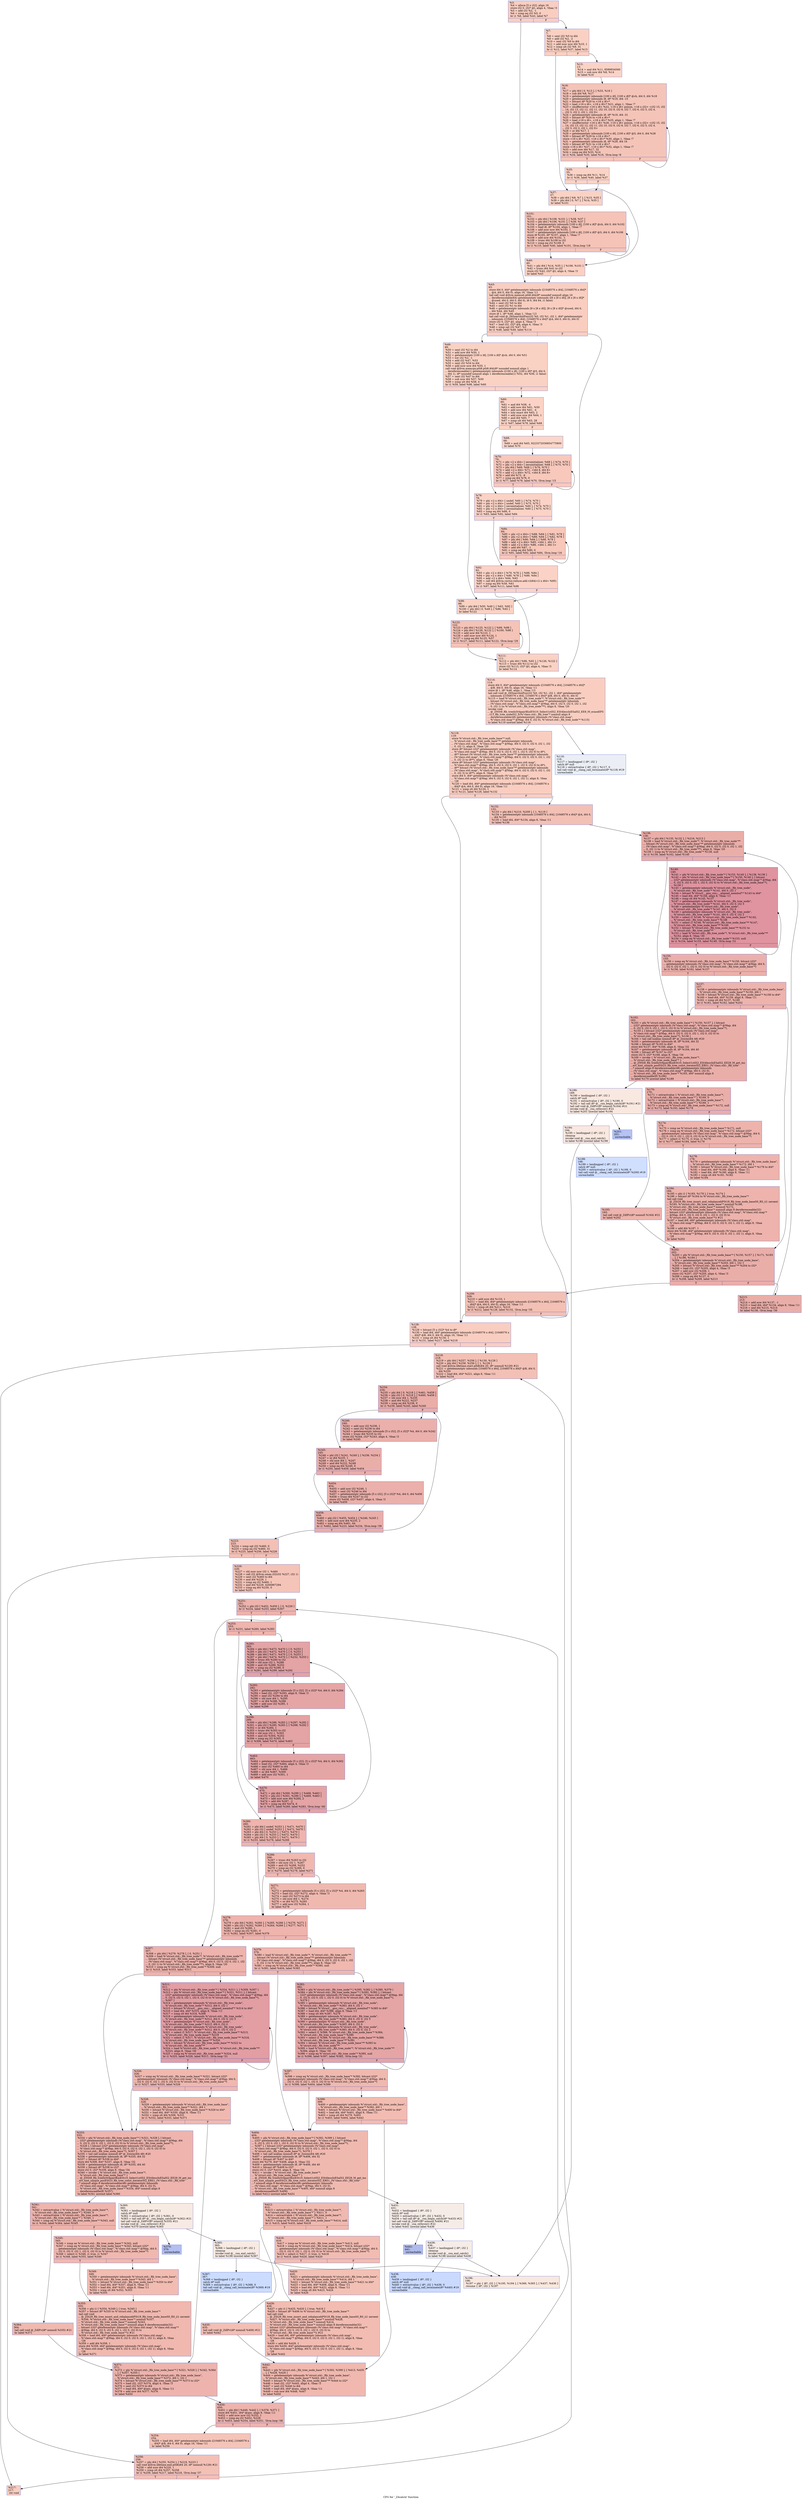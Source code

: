 digraph "CFG for '_Z4calciii' function" {
	label="CFG for '_Z4calciii' function";

	Node0x560f1a5073a0 [shape=record,color="#3d50c3ff", style=filled, fillcolor="#f2907270",label="{%3:\l  %4 = alloca [5 x i32], align 16\l  store i32 0, i32* @l, align 4, !tbaa !3\l  %5 = add i32 %2, -1\l  %6 = icmp eq i32 %5, 0\l  br i1 %6, label %43, label %7\l|{<s0>T|<s1>F}}"];
	Node0x560f1a5073a0:s0 -> Node0x560f1a507cb0;
	Node0x560f1a5073a0:s1 -> Node0x560f1a507d00;
	Node0x560f1a507d00 [shape=record,color="#3d50c3ff", style=filled, fillcolor="#f3947570",label="{%7:\l7:                                                \l  %8 = sext i32 %5 to i64\l  %9 = add i32 %2, -2\l  %10 = zext i32 %9 to i64\l  %11 = add nuw nsw i64 %10, 1\l  %12 = icmp ult i32 %9, 31\l  br i1 %12, label %37, label %13\l|{<s0>T|<s1>F}}"];
	Node0x560f1a507d00:s0 -> Node0x560f1a5074a0;
	Node0x560f1a507d00:s1 -> Node0x560f1a508190;
	Node0x560f1a508190 [shape=record,color="#3d50c3ff", style=filled, fillcolor="#f59c7d70",label="{%13:\l13:                                               \l  %14 = and i64 %11, 8589934560\l  %15 = sub nsw i64 %8, %14\l  br label %16\l}"];
	Node0x560f1a508190 -> Node0x560f1a508420;
	Node0x560f1a508420 [shape=record,color="#3d50c3ff", style=filled, fillcolor="#e97a5f70",label="{%16:\l16:                                               \l  %17 = phi i64 [ 0, %13 ], [ %33, %16 ]\l  %18 = sub i64 %8, %17\l  %19 = getelementptr inbounds [100 x i8], [100 x i8]* @ch, i64 0, i64 %18\l  %20 = getelementptr inbounds i8, i8* %19, i64 -15\l  %21 = bitcast i8* %20 to \<16 x i8\>*\l  %22 = load \<16 x i8\>, \<16 x i8\>* %21, align 1, !tbaa !7\l  %23 = shufflevector \<16 x i8\> %22, \<16 x i8\> poison, \<16 x i32\> \<i32 15, i32\l... 14, i32 13, i32 12, i32 11, i32 10, i32 9, i32 8, i32 7, i32 6, i32 5, i32 4,\l... i32 3, i32 2, i32 1, i32 0\>\l  %24 = getelementptr inbounds i8, i8* %19, i64 -31\l  %25 = bitcast i8* %24 to \<16 x i8\>*\l  %26 = load \<16 x i8\>, \<16 x i8\>* %25, align 1, !tbaa !7\l  %27 = shufflevector \<16 x i8\> %26, \<16 x i8\> poison, \<16 x i32\> \<i32 15, i32\l... 14, i32 13, i32 12, i32 11, i32 10, i32 9, i32 8, i32 7, i32 6, i32 5, i32 4,\l... i32 3, i32 2, i32 1, i32 0\>\l  %28 = or i64 %17, 1\l  %29 = getelementptr inbounds [100 x i8], [100 x i8]* @S, i64 0, i64 %28\l  %30 = bitcast i8* %29 to \<16 x i8\>*\l  store \<16 x i8\> %23, \<16 x i8\>* %30, align 1, !tbaa !7\l  %31 = getelementptr inbounds i8, i8* %29, i64 16\l  %32 = bitcast i8* %31 to \<16 x i8\>*\l  store \<16 x i8\> %27, \<16 x i8\>* %32, align 1, !tbaa !7\l  %33 = add nuw i64 %17, 32\l  %34 = icmp eq i64 %33, %14\l  br i1 %34, label %35, label %16, !llvm.loop !8\l|{<s0>T|<s1>F}}"];
	Node0x560f1a508420:s0 -> Node0x560f1a509a10;
	Node0x560f1a508420:s1 -> Node0x560f1a508420;
	Node0x560f1a509a10 [shape=record,color="#3d50c3ff", style=filled, fillcolor="#f59c7d70",label="{%35:\l35:                                               \l  %36 = icmp eq i64 %11, %14\l  br i1 %36, label %40, label %37\l|{<s0>T|<s1>F}}"];
	Node0x560f1a509a10:s0 -> Node0x560f1a509ca0;
	Node0x560f1a509a10:s1 -> Node0x560f1a5074a0;
	Node0x560f1a5074a0 [shape=record,color="#3d50c3ff", style=filled, fillcolor="#f4987a70",label="{%37:\l37:                                               \l  %38 = phi i64 [ %8, %7 ], [ %15, %35 ]\l  %39 = phi i64 [ 0, %7 ], [ %14, %35 ]\l  br label %101\l}"];
	Node0x560f1a5074a0 -> Node0x560f1a509f00;
	Node0x560f1a509ca0 [shape=record,color="#3d50c3ff", style=filled, fillcolor="#f3947570",label="{%40:\l40:                                               \l  %41 = phi i64 [ %14, %35 ], [ %106, %101 ]\l  %42 = trunc i64 %41 to i32\l  store i32 %42, i32* @l, align 4, !tbaa !3\l  br label %43\l}"];
	Node0x560f1a509ca0 -> Node0x560f1a507cb0;
	Node0x560f1a507cb0 [shape=record,color="#3d50c3ff", style=filled, fillcolor="#f2907270",label="{%43:\l43:                                               \l  store i64 0, i64* getelementptr inbounds ([1048576 x i64], [1048576 x i64]*\l... @A, i64 0, i64 0), align 16, !tbaa !11\l  tail call void @llvm.memset.p0i8.i64(i8* noundef nonnull align 16\l... dereferenceable(64) getelementptr inbounds ([8 x [8 x i8]], [8 x [8 x i8]]*\l... @used, i64 0, i64 0, i64 0), i8 0, i64 64, i1 false)\l  %44 = sext i32 %0 to i64\l  %45 = sext i32 %1 to i64\l  %46 = getelementptr inbounds [8 x [8 x i8]], [8 x [8 x i8]]* @used, i64 0,\l... i64 %44, i64 %45\l  store i8 1, i8* %46, align 1, !tbaa !13\l  tail call void @_Z6SearchiiiPxx(i32 %0, i32 %1, i32 1, i64* getelementptr\l... inbounds ([1048576 x i64], [1048576 x i64]* @A, i64 0, i64 0), i64 0)\l  store i32 0, i32* @l, align 4, !tbaa !3\l  %47 = load i32, i32* @k, align 4, !tbaa !3\l  %48 = icmp sgt i32 %47, %2\l  br i1 %48, label %49, label %114\l|{<s0>T|<s1>F}}"];
	Node0x560f1a507cb0:s0 -> Node0x560f1a50aed0;
	Node0x560f1a507cb0:s1 -> Node0x560f1a50af20;
	Node0x560f1a50aed0 [shape=record,color="#3d50c3ff", style=filled, fillcolor="#f4987a70",label="{%49:\l49:                                               \l  %50 = sext i32 %2 to i64\l  %51 = add nsw i64 %50, 1\l  %52 = getelementptr [100 x i8], [100 x i8]* @ch, i64 0, i64 %51\l  %53 = xor i32 %2, -1\l  %54 = add i32 %47, %53\l  %55 = zext i32 %54 to i64\l  %56 = add nuw nsw i64 %55, 1\l  call void @llvm.memcpy.p0i8.p0i8.i64(i8* noundef nonnull align 1\l... dereferenceable(1) getelementptr inbounds ([100 x i8], [100 x i8]* @S, i64 0,\l... i64 1), i8* noundef nonnull align 1 dereferenceable(1) %52, i64 %56, i1 false)\l  %57 = sext i32 %47 to i64\l  %58 = sub nsw i64 %57, %50\l  %59 = icmp ult i64 %58, 4\l  br i1 %59, label %98, label %60\l|{<s0>T|<s1>F}}"];
	Node0x560f1a50aed0:s0 -> Node0x560f1a50b960;
	Node0x560f1a50aed0:s1 -> Node0x560f1a50b9b0;
	Node0x560f1a50b9b0 [shape=record,color="#3d50c3ff", style=filled, fillcolor="#f59c7d70",label="{%60:\l60:                                               \l  %61 = and i64 %58, -4\l  %62 = add nsw i64 %61, %50\l  %63 = add nsw i64 %61, -4\l  %64 = lshr exact i64 %63, 2\l  %65 = add nuw nsw i64 %64, 1\l  %66 = and i64 %65, 7\l  %67 = icmp ult i64 %63, 28\l  br i1 %67, label %78, label %68\l|{<s0>T|<s1>F}}"];
	Node0x560f1a50b9b0:s0 -> Node0x560f1a50bfa0;
	Node0x560f1a50b9b0:s1 -> Node0x560f1a50bff0;
	Node0x560f1a50bff0 [shape=record,color="#3d50c3ff", style=filled, fillcolor="#f6a38570",label="{%68:\l68:                                               \l  %69 = and i64 %65, 9223372036854775800\l  br label %70\l}"];
	Node0x560f1a50bff0 -> Node0x560f1a50c1f0;
	Node0x560f1a50c1f0 [shape=record,color="#3d50c3ff", style=filled, fillcolor="#ed836670",label="{%70:\l70:                                               \l  %71 = phi \<2 x i64\> [ zeroinitializer, %68 ], [ %74, %70 ]\l  %72 = phi \<2 x i64\> [ zeroinitializer, %68 ], [ %75, %70 ]\l  %73 = phi i64 [ %69, %68 ], [ %76, %70 ]\l  %74 = add \<2 x i64\> %71, \<i64 8, i64 8\>\l  %75 = add \<2 x i64\> %72, \<i64 8, i64 8\>\l  %76 = add i64 %73, -8\l  %77 = icmp eq i64 %76, 0\l  br i1 %77, label %78, label %70, !llvm.loop !15\l|{<s0>T|<s1>F}}"];
	Node0x560f1a50c1f0:s0 -> Node0x560f1a50bfa0;
	Node0x560f1a50c1f0:s1 -> Node0x560f1a50c1f0;
	Node0x560f1a50bfa0 [shape=record,color="#3d50c3ff", style=filled, fillcolor="#f59c7d70",label="{%78:\l78:                                               \l  %79 = phi \<2 x i64\> [ undef, %60 ], [ %74, %70 ]\l  %80 = phi \<2 x i64\> [ undef, %60 ], [ %75, %70 ]\l  %81 = phi \<2 x i64\> [ zeroinitializer, %60 ], [ %74, %70 ]\l  %82 = phi \<2 x i64\> [ zeroinitializer, %60 ], [ %75, %70 ]\l  %83 = icmp eq i64 %66, 0\l  br i1 %83, label %92, label %84\l|{<s0>T|<s1>F}}"];
	Node0x560f1a50bfa0:s0 -> Node0x560f1a50d160;
	Node0x560f1a50bfa0:s1 -> Node0x560f1a50d1b0;
	Node0x560f1a50d1b0 [shape=record,color="#3d50c3ff", style=filled, fillcolor="#ec7f6370",label="{%84:\l84:                                               \l  %85 = phi \<2 x i64\> [ %88, %84 ], [ %81, %78 ]\l  %86 = phi \<2 x i64\> [ %89, %84 ], [ %82, %78 ]\l  %87 = phi i64 [ %90, %84 ], [ %66, %78 ]\l  %88 = add \<2 x i64\> %85, \<i64 1, i64 1\>\l  %89 = add \<2 x i64\> %86, \<i64 1, i64 1\>\l  %90 = add i64 %87, -1\l  %91 = icmp eq i64 %90, 0\l  br i1 %91, label %92, label %84, !llvm.loop !16\l|{<s0>T|<s1>F}}"];
	Node0x560f1a50d1b0:s0 -> Node0x560f1a50d160;
	Node0x560f1a50d1b0:s1 -> Node0x560f1a50d1b0;
	Node0x560f1a50d160 [shape=record,color="#3d50c3ff", style=filled, fillcolor="#f59c7d70",label="{%92:\l92:                                               \l  %93 = phi \<2 x i64\> [ %79, %78 ], [ %88, %84 ]\l  %94 = phi \<2 x i64\> [ %80, %78 ], [ %89, %84 ]\l  %95 = add \<2 x i64\> %94, %93\l  %96 = call i64 @llvm.vector.reduce.add.v2i64(\<2 x i64\> %95)\l  %97 = icmp eq i64 %58, %61\l  br i1 %97, label %111, label %98\l|{<s0>T|<s1>F}}"];
	Node0x560f1a50d160:s0 -> Node0x560f1a50de20;
	Node0x560f1a50d160:s1 -> Node0x560f1a50b960;
	Node0x560f1a50b960 [shape=record,color="#3d50c3ff", style=filled, fillcolor="#f4987a70",label="{%98:\l98:                                               \l  %99 = phi i64 [ %50, %49 ], [ %62, %92 ]\l  %100 = phi i64 [ 0, %49 ], [ %96, %92 ]\l  br label %122\l}"];
	Node0x560f1a50b960 -> Node0x560f1a50e080;
	Node0x560f1a509f00 [shape=record,color="#3d50c3ff", style=filled, fillcolor="#e8765c70",label="{%101:\l101:                                              \l  %102 = phi i64 [ %108, %101 ], [ %38, %37 ]\l  %103 = phi i64 [ %106, %101 ], [ %39, %37 ]\l  %104 = getelementptr inbounds [100 x i8], [100 x i8]* @ch, i64 0, i64 %102\l  %105 = load i8, i8* %104, align 1, !tbaa !7\l  %106 = add nuw nsw i64 %103, 1\l  %107 = getelementptr inbounds [100 x i8], [100 x i8]* @S, i64 0, i64 %106\l  store i8 %105, i8* %107, align 1, !tbaa !7\l  %108 = add nsw i64 %102, -1\l  %109 = trunc i64 %108 to i32\l  %110 = icmp eq i32 %109, 0\l  br i1 %110, label %40, label %101, !llvm.loop !18\l|{<s0>T|<s1>F}}"];
	Node0x560f1a509f00:s0 -> Node0x560f1a509ca0;
	Node0x560f1a509f00:s1 -> Node0x560f1a509f00;
	Node0x560f1a50de20 [shape=record,color="#3d50c3ff", style=filled, fillcolor="#f4987a70",label="{%111:\l111:                                              \l  %112 = phi i64 [ %96, %92 ], [ %126, %122 ]\l  %113 = trunc i64 %112 to i32\l  store i32 %113, i32* @l, align 4, !tbaa !3\l  br label %114\l}"];
	Node0x560f1a50de20 -> Node0x560f1a50af20;
	Node0x560f1a50af20 [shape=record,color="#3d50c3ff", style=filled, fillcolor="#f2907270",label="{%114:\l114:                                              \l  store i64 0, i64* getelementptr inbounds ([1048576 x i64], [1048576 x i64]*\l... @B, i64 0, i64 0), align 16, !tbaa !11\l  store i8 1, i8* %46, align 1, !tbaa !13\l  tail call void @_Z6SearchiiiPxx(i32 %0, i32 %1, i32 1, i64* getelementptr\l... inbounds ([1048576 x i64], [1048576 x i64]* @B, i64 0, i64 0), i64 0)\l  %115 = load %\"struct.std::_Rb_tree_node\"*, %\"struct.std::_Rb_tree_node\"**\l... bitcast (%\"struct.std::_Rb_tree_node_base\"** getelementptr inbounds\l... (%\"class.std::map\", %\"class.std::map\"* @Map, i64 0, i32 0, i32 0, i32 1, i32\l... 0, i32 1) to %\"struct.std::_Rb_tree_node\"**), align 8, !tbaa !20\l  invoke void\l... @_ZNSt8_Rb_treeIxSt4pairIKxiESt10_Select1stIS2_ESt4lessIxESaIS2_EE8_M_eraseEPS\l...t13_Rb_tree_nodeIS2_E(%\"class.std::_Rb_tree\"* nonnull align 8\l... dereferenceable(48) getelementptr inbounds (%\"class.std::map\",\l... %\"class.std::map\"* @Map, i64 0, i32 0), %\"struct.std::_Rb_tree_node\"* %115)\l          to label %119 unwind label %116\l}"];
	Node0x560f1a50af20 -> Node0x560f1a50f980;
	Node0x560f1a50af20 -> Node0x560f1a50f9d0;
	Node0x560f1a50f9d0 [shape=record,color="#3d50c3ff", style=filled, fillcolor="#d1dae970",label="{%116:\l116:                                              \l  %117 = landingpad \{ i8*, i32 \}\l          catch i8* null\l  %118 = extractvalue \{ i8*, i32 \} %117, 0\l  tail call void @__clang_call_terminate(i8* %118) #19\l  unreachable\l}"];
	Node0x560f1a50f980 [shape=record,color="#3d50c3ff", style=filled, fillcolor="#f2907270",label="{%119:\l119:                                              \l  store %\"struct.std::_Rb_tree_node_base\"* null,\l... %\"struct.std::_Rb_tree_node_base\"** getelementptr inbounds\l... (%\"class.std::map\", %\"class.std::map\"* @Map, i64 0, i32 0, i32 0, i32 1, i32\l... 0, i32 1), align 8, !tbaa !20\l  store i8* bitcast (i32* getelementptr inbounds (%\"class.std::map\",\l... %\"class.std::map\"* @Map, i64 0, i32 0, i32 0, i32 1, i32 0, i32 0) to i8*),\l... i8** bitcast (%\"struct.std::_Rb_tree_node_base\"** getelementptr inbounds\l... (%\"class.std::map\", %\"class.std::map\"* @Map, i64 0, i32 0, i32 0, i32 1, i32\l... 0, i32 2) to i8**), align 8, !tbaa !26\l  store i8* bitcast (i32* getelementptr inbounds (%\"class.std::map\",\l... %\"class.std::map\"* @Map, i64 0, i32 0, i32 0, i32 1, i32 0, i32 0) to i8*),\l... i8** bitcast (%\"struct.std::_Rb_tree_node_base\"** getelementptr inbounds\l... (%\"class.std::map\", %\"class.std::map\"* @Map, i64 0, i32 0, i32 0, i32 1, i32\l... 0, i32 3) to i8**), align 8, !tbaa !27\l  store i64 0, i64* getelementptr inbounds (%\"class.std::map\",\l... %\"class.std::map\"* @Map, i64 0, i32 0, i32 0, i32 1, i32 1), align 8, !tbaa\l... !28\l  %120 = load i64, i64* getelementptr inbounds ([1048576 x i64], [1048576 x\l... i64]* @A, i64 0, i64 0), align 16, !tbaa !11\l  %121 = icmp slt i64 %120, 1\l  br i1 %121, label %128, label %132\l|{<s0>T|<s1>F}}"];
	Node0x560f1a50f980:s0 -> Node0x560f1a510970;
	Node0x560f1a50f980:s1 -> Node0x560f1a510a00;
	Node0x560f1a50e080 [shape=record,color="#3d50c3ff", style=filled, fillcolor="#e8765c70",label="{%122:\l122:                                              \l  %123 = phi i64 [ %125, %122 ], [ %99, %98 ]\l  %124 = phi i64 [ %126, %122 ], [ %100, %98 ]\l  %125 = add nsw i64 %123, 1\l  %126 = add nuw nsw i64 %124, 1\l  %127 = icmp eq i64 %125, %57\l  br i1 %127, label %111, label %122, !llvm.loop !29\l|{<s0>T|<s1>F}}"];
	Node0x560f1a50e080:s0 -> Node0x560f1a50de20;
	Node0x560f1a50e080:s1 -> Node0x560f1a50e080;
	Node0x560f1a510970 [shape=record,color="#3d50c3ff", style=filled, fillcolor="#f2907270",label="{%128:\l128:                                              \l  %129 = bitcast [5 x i32]* %4 to i8*\l  %130 = load i64, i64* getelementptr inbounds ([1048576 x i64], [1048576 x\l... i64]* @B, i64 0, i64 0), align 16, !tbaa !11\l  %131 = icmp slt i64 %130, 1\l  br i1 %131, label %217, label %218\l|{<s0>T|<s1>F}}"];
	Node0x560f1a510970:s0 -> Node0x560f1a5118b0;
	Node0x560f1a510970:s1 -> Node0x560f1a511900;
	Node0x560f1a510a00 [shape=record,color="#3d50c3ff", style=filled, fillcolor="#e5705870",label="{%132:\l132:                                              \l  %133 = phi i64 [ %210, %209 ], [ 1, %119 ]\l  %134 = getelementptr inbounds [1048576 x i64], [1048576 x i64]* @A, i64 0,\l... i64 %133\l  %135 = load i64, i64* %134, align 8, !tbaa !11\l  br label %136\l}"];
	Node0x560f1a510a00 -> Node0x560f1a511cb0;
	Node0x560f1a511cb0 [shape=record,color="#3d50c3ff", style=filled, fillcolor="#d0473d70",label="{%136:\l136:                                              \l  %137 = phi i64 [ %135, %132 ], [ %216, %213 ]\l  %138 = load %\"struct.std::_Rb_tree_node\"*, %\"struct.std::_Rb_tree_node\"**\l... bitcast (%\"struct.std::_Rb_tree_node_base\"** getelementptr inbounds\l... (%\"class.std::map\", %\"class.std::map\"* @Map, i64 0, i32 0, i32 0, i32 1, i32\l... 0, i32 1) to %\"struct.std::_Rb_tree_node\"**), align 8, !tbaa !20\l  %139 = icmp eq %\"struct.std::_Rb_tree_node\"* %138, null\l  br i1 %139, label %162, label %140\l|{<s0>T|<s1>F}}"];
	Node0x560f1a511cb0:s0 -> Node0x560f1a512030;
	Node0x560f1a511cb0:s1 -> Node0x560f1a512080;
	Node0x560f1a512080 [shape=record,color="#b70d28ff", style=filled, fillcolor="#b70d2870",label="{%140:\l140:                                              \l  %141 = phi %\"struct.std::_Rb_tree_node\"* [ %153, %140 ], [ %138, %136 ]\l  %142 = phi %\"struct.std::_Rb_tree_node_base\"* [ %150, %140 ], [ bitcast\l... (i32* getelementptr inbounds (%\"class.std::map\", %\"class.std::map\"* @Map, i64\l... 0, i32 0, i32 0, i32 1, i32 0, i32 0) to %\"struct.std::_Rb_tree_node_base\"*),\l... %136 ]\l  %143 = getelementptr inbounds %\"struct.std::_Rb_tree_node\",\l... %\"struct.std::_Rb_tree_node\"* %141, i64 0, i32 1\l  %144 = bitcast %\"struct.__gnu_cxx::__aligned_membuf\"* %143 to i64*\l  %145 = load i64, i64* %144, align 8, !tbaa !11\l  %146 = icmp slt i64 %145, %137\l  %147 = getelementptr inbounds %\"struct.std::_Rb_tree_node\",\l... %\"struct.std::_Rb_tree_node\"* %141, i64 0, i32 0, i32 3\l  %148 = getelementptr %\"struct.std::_Rb_tree_node\",\l... %\"struct.std::_Rb_tree_node\"* %141, i64 0, i32 0\l  %149 = getelementptr inbounds %\"struct.std::_Rb_tree_node\",\l... %\"struct.std::_Rb_tree_node\"* %141, i64 0, i32 0, i32 2\l  %150 = select i1 %146, %\"struct.std::_Rb_tree_node_base\"* %142,\l... %\"struct.std::_Rb_tree_node_base\"* %148\l  %151 = select i1 %146, %\"struct.std::_Rb_tree_node_base\"** %147,\l... %\"struct.std::_Rb_tree_node_base\"** %149\l  %152 = bitcast %\"struct.std::_Rb_tree_node_base\"** %151 to\l... %\"struct.std::_Rb_tree_node\"**\l  %153 = load %\"struct.std::_Rb_tree_node\"*, %\"struct.std::_Rb_tree_node\"**\l... %152, align 8, !tbaa !30\l  %154 = icmp eq %\"struct.std::_Rb_tree_node\"* %153, null\l  br i1 %154, label %155, label %140, !llvm.loop !31\l|{<s0>T|<s1>F}}"];
	Node0x560f1a512080:s0 -> Node0x560f1a512c30;
	Node0x560f1a512080:s1 -> Node0x560f1a512080;
	Node0x560f1a512c30 [shape=record,color="#3d50c3ff", style=filled, fillcolor="#d24b4070",label="{%155:\l155:                                              \l  %156 = icmp eq %\"struct.std::_Rb_tree_node_base\"* %150, bitcast (i32*\l... getelementptr inbounds (%\"class.std::map\", %\"class.std::map\"* @Map, i64 0,\l... i32 0, i32 0, i32 1, i32 0, i32 0) to %\"struct.std::_Rb_tree_node_base\"*)\l  br i1 %156, label %162, label %157\l|{<s0>T|<s1>F}}"];
	Node0x560f1a512c30:s0 -> Node0x560f1a512030;
	Node0x560f1a512c30:s1 -> Node0x560f1a512ee0;
	Node0x560f1a512ee0 [shape=record,color="#3d50c3ff", style=filled, fillcolor="#d6524470",label="{%157:\l157:                                              \l  %158 = getelementptr inbounds %\"struct.std::_Rb_tree_node_base\",\l... %\"struct.std::_Rb_tree_node_base\"* %150, i64 1\l  %159 = bitcast %\"struct.std::_Rb_tree_node_base\"* %158 to i64*\l  %160 = load i64, i64* %159, align 8, !tbaa !11\l  %161 = icmp slt i64 %137, %160\l  br i1 %161, label %162, label %202\l|{<s0>T|<s1>F}}"];
	Node0x560f1a512ee0:s0 -> Node0x560f1a512030;
	Node0x560f1a512ee0:s1 -> Node0x560f1a5131f0;
	Node0x560f1a512030 [shape=record,color="#3d50c3ff", style=filled, fillcolor="#d0473d70",label="{%162:\l162:                                              \l  %163 = phi %\"struct.std::_Rb_tree_node_base\"* [ %150, %157 ], [ bitcast\l... (i32* getelementptr inbounds (%\"class.std::map\", %\"class.std::map\"* @Map, i64\l... 0, i32 0, i32 0, i32 1, i32 0, i32 0) to %\"struct.std::_Rb_tree_node_base\"*),\l... %155 ], [ bitcast (i32* getelementptr inbounds (%\"class.std::map\",\l... %\"class.std::map\"* @Map, i64 0, i32 0, i32 0, i32 1, i32 0, i32 0) to\l... %\"struct.std::_Rb_tree_node_base\"*), %136 ]\l  %164 = tail call noalias nonnull i8* @_Znwm(i64 48) #20\l  %165 = getelementptr inbounds i8, i8* %164, i64 32\l  %166 = bitcast i8* %165 to i64*\l  store i64 %137, i64* %166, align 8, !tbaa !32\l  %167 = getelementptr inbounds i8, i8* %164, i64 40\l  %168 = bitcast i8* %167 to i32*\l  store i32 0, i32* %168, align 8, !tbaa !34\l  %169 = invoke \{ %\"struct.std::_Rb_tree_node_base\"*,\l... %\"struct.std::_Rb_tree_node_base\"* \}\l... @_ZNSt8_Rb_treeIxSt4pairIKxiESt10_Select1stIS2_ESt4lessIxESaIS2_EE29_M_get_ins\l...ert_hint_unique_posESt23_Rb_tree_const_iteratorIS2_ERS1_(%\"class.std::_Rb_tree\"\l...* nonnull align 8 dereferenceable(48) getelementptr inbounds\l... (%\"class.std::map\", %\"class.std::map\"* @Map, i64 0, i32 0),\l... %\"struct.std::_Rb_tree_node_base\"* %163, i64* nonnull align 8\l... dereferenceable(8) %166)\l          to label %170 unwind label %189\l}"];
	Node0x560f1a512030 -> Node0x560f1a513c80;
	Node0x560f1a512030 -> Node0x560f1a513d10;
	Node0x560f1a513c80 [shape=record,color="#3d50c3ff", style=filled, fillcolor="#d0473d70",label="{%170:\l170:                                              \l  %171 = extractvalue \{ %\"struct.std::_Rb_tree_node_base\"*,\l... %\"struct.std::_Rb_tree_node_base\"* \} %169, 0\l  %172 = extractvalue \{ %\"struct.std::_Rb_tree_node_base\"*,\l... %\"struct.std::_Rb_tree_node_base\"* \} %169, 1\l  %173 = icmp eq %\"struct.std::_Rb_tree_node_base\"* %172, null\l  br i1 %173, label %193, label %174\l|{<s0>T|<s1>F}}"];
	Node0x560f1a513c80:s0 -> Node0x560f1a514200;
	Node0x560f1a513c80:s1 -> Node0x560f1a514250;
	Node0x560f1a514250 [shape=record,color="#3d50c3ff", style=filled, fillcolor="#d6524470",label="{%174:\l174:                                              \l  %175 = icmp ne %\"struct.std::_Rb_tree_node_base\"* %171, null\l  %176 = icmp eq %\"struct.std::_Rb_tree_node_base\"* %172, bitcast (i32*\l... getelementptr inbounds (%\"class.std::map\", %\"class.std::map\"* @Map, i64 0,\l... i32 0, i32 0, i32 1, i32 0, i32 0) to %\"struct.std::_Rb_tree_node_base\"*)\l  %177 = select i1 %175, i1 true, i1 %176\l  br i1 %177, label %184, label %178\l|{<s0>T|<s1>F}}"];
	Node0x560f1a514250:s0 -> Node0x560f1a514590;
	Node0x560f1a514250:s1 -> Node0x560f1a5145e0;
	Node0x560f1a5145e0 [shape=record,color="#3d50c3ff", style=filled, fillcolor="#d8564670",label="{%178:\l178:                                              \l  %179 = getelementptr inbounds %\"struct.std::_Rb_tree_node_base\",\l... %\"struct.std::_Rb_tree_node_base\"* %172, i64 1\l  %180 = bitcast %\"struct.std::_Rb_tree_node_base\"* %179 to i64*\l  %181 = load i64, i64* %166, align 8, !tbaa !11\l  %182 = load i64, i64* %180, align 8, !tbaa !11\l  %183 = icmp slt i64 %181, %182\l  br label %184\l}"];
	Node0x560f1a5145e0 -> Node0x560f1a514590;
	Node0x560f1a514590 [shape=record,color="#3d50c3ff", style=filled, fillcolor="#d6524470",label="{%184:\l184:                                              \l  %185 = phi i1 [ %183, %178 ], [ true, %174 ]\l  %186 = bitcast i8* %164 to %\"struct.std::_Rb_tree_node_base\"*\l  tail call void\l... @_ZSt29_Rb_tree_insert_and_rebalancebPSt18_Rb_tree_node_baseS0_RS_(i1 zeroext\l... %185, %\"struct.std::_Rb_tree_node_base\"* nonnull %186,\l... %\"struct.std::_Rb_tree_node_base\"* nonnull %172,\l... %\"struct.std::_Rb_tree_node_base\"* nonnull align 8 dereferenceable(32)\l... bitcast (i32* getelementptr inbounds (%\"class.std::map\", %\"class.std::map\"*\l... @Map, i64 0, i32 0, i32 0, i32 1, i32 0, i32 0) to\l... %\"struct.std::_Rb_tree_node_base\"*)) #21\l  %187 = load i64, i64* getelementptr inbounds (%\"class.std::map\",\l... %\"class.std::map\"* @Map, i64 0, i32 0, i32 0, i32 1, i32 1), align 8, !tbaa\l... !28\l  %188 = add i64 %187, 1\l  store i64 %188, i64* getelementptr inbounds (%\"class.std::map\",\l... %\"class.std::map\"* @Map, i64 0, i32 0, i32 0, i32 1, i32 1), align 8, !tbaa\l... !28\l  br label %202\l}"];
	Node0x560f1a514590 -> Node0x560f1a5131f0;
	Node0x560f1a513d10 [shape=record,color="#3d50c3ff", style=filled, fillcolor="#f1ccb870",label="{%189:\l189:                                              \l  %190 = landingpad \{ i8*, i32 \}\l          catch i8* null\l  %191 = extractvalue \{ i8*, i32 \} %190, 0\l  %192 = tail call i8* @__cxa_begin_catch(i8* %191) #21\l  tail call void @_ZdlPv(i8* nonnull %164) #21\l  invoke void @__cxa_rethrow() #22\l          to label %201 unwind label %194\l}"];
	Node0x560f1a513d10 -> Node0x560f1a515c40;
	Node0x560f1a513d10 -> Node0x560f1a515c90;
	Node0x560f1a514200 [shape=record,color="#3d50c3ff", style=filled, fillcolor="#d8564670",label="{%193:\l193:                                              \l  tail call void @_ZdlPv(i8* nonnull %164) #21\l  br label %202\l}"];
	Node0x560f1a514200 -> Node0x560f1a5131f0;
	Node0x560f1a515c90 [shape=record,color="#3d50c3ff", style=filled, fillcolor="#f1ccb870",label="{%194:\l194:                                              \l  %195 = landingpad \{ i8*, i32 \}\l          cleanup\l  invoke void @__cxa_end_catch()\l          to label %196 unwind label %198\l}"];
	Node0x560f1a515c90 -> Node0x560f1a516100;
	Node0x560f1a515c90 -> Node0x560f1a516150;
	Node0x560f1a516100 [shape=record,color="#3d50c3ff", style=filled, fillcolor="#f2cab570",label="{%196:\l196:                                              \l  %197 = phi \{ i8*, i32 \} [ %195, %194 ], [ %366, %365 ], [ %437, %436 ]\l  resume \{ i8*, i32 \} %197\l}"];
	Node0x560f1a516150 [shape=record,color="#3d50c3ff", style=filled, fillcolor="#96b7ff70",label="{%198:\l198:                                              \l  %199 = landingpad \{ i8*, i32 \}\l          catch i8* null\l  %200 = extractvalue \{ i8*, i32 \} %199, 0\l  tail call void @__clang_call_terminate(i8* %200) #19\l  unreachable\l}"];
	Node0x560f1a515c40 [shape=record,color="#3d50c3ff", style=filled, fillcolor="#5977e370",label="{%201:\l201:                                              \l  unreachable\l}"];
	Node0x560f1a5131f0 [shape=record,color="#3d50c3ff", style=filled, fillcolor="#d0473d70",label="{%202:\l202:                                              \l  %203 = phi %\"struct.std::_Rb_tree_node_base\"* [ %150, %157 ], [ %171, %193\l... ], [ %186, %184 ]\l  %204 = getelementptr inbounds %\"struct.std::_Rb_tree_node_base\",\l... %\"struct.std::_Rb_tree_node_base\"* %203, i64 1, i32 1\l  %205 = bitcast %\"struct.std::_Rb_tree_node_base\"** %204 to i32*\l  %206 = load i32, i32* %205, align 4, !tbaa !3\l  %207 = add nsw i32 %206, 1\l  store i32 %207, i32* %205, align 4, !tbaa !3\l  %208 = icmp eq i64 %137, 0\l  br i1 %208, label %209, label %213\l|{<s0>T|<s1>F}}"];
	Node0x560f1a5131f0:s0 -> Node0x560f1a511a40;
	Node0x560f1a5131f0:s1 -> Node0x560f1a511db0;
	Node0x560f1a511a40 [shape=record,color="#3d50c3ff", style=filled, fillcolor="#e5705870",label="{%209:\l209:                                              \l  %210 = add nuw i64 %133, 1\l  %211 = load i64, i64* getelementptr inbounds ([1048576 x i64], [1048576 x\l... i64]* @A, i64 0, i64 0), align 16, !tbaa !11\l  %212 = icmp slt i64 %211, %210\l  br i1 %212, label %128, label %132, !llvm.loop !35\l|{<s0>T|<s1>F}}"];
	Node0x560f1a511a40:s0 -> Node0x560f1a510970;
	Node0x560f1a511a40:s1 -> Node0x560f1a510a00;
	Node0x560f1a511db0 [shape=record,color="#3d50c3ff", style=filled, fillcolor="#d0473d70",label="{%213:\l213:                                              \l  %214 = add nsw i64 %137, -1\l  %215 = load i64, i64* %134, align 8, !tbaa !11\l  %216 = and i64 %215, %214\l  br label %136, !llvm.loop !36\l}"];
	Node0x560f1a511db0 -> Node0x560f1a511cb0;
	Node0x560f1a5118b0 [shape=record,color="#3d50c3ff", style=filled, fillcolor="#f2907270",label="{%217:\l217:                                              \l  ret void\l}"];
	Node0x560f1a511900 [shape=record,color="#3d50c3ff", style=filled, fillcolor="#e5705870",label="{%218:\l218:                                              \l  %219 = phi i64 [ %257, %256 ], [ %130, %128 ]\l  %220 = phi i64 [ %258, %256 ], [ 1, %128 ]\l  call void @llvm.lifetime.start.p0i8(i64 20, i8* nonnull %129) #21\l  %221 = getelementptr inbounds [1048576 x i64], [1048576 x i64]* @B, i64 0,\l... i64 %220\l  %222 = load i64, i64* %221, align 8, !tbaa !11\l  br label %234\l}"];
	Node0x560f1a511900 -> Node0x560f1a505990;
	Node0x560f1a505a50 [shape=record,color="#3d50c3ff", style=filled, fillcolor="#e5705870",label="{%223:\l223:                                              \l  %224 = icmp sgt i32 %460, 0\l  %225 = icmp eq i32 %460, 31\l  br i1 %225, label %256, label %226\l|{<s0>T|<s1>F}}"];
	Node0x560f1a505a50:s0 -> Node0x560f1a5174b0;
	Node0x560f1a505a50:s1 -> Node0x560f1a505bc0;
	Node0x560f1a505bc0 [shape=record,color="#3d50c3ff", style=filled, fillcolor="#e97a5f70",label="{%226:\l226:                                              \l  %227 = shl nuw nsw i32 1, %460\l  %228 = call i32 @llvm.smax.i32(i32 %227, i32 1)\l  %229 = zext i32 %460 to i64\l  %230 = and i64 %229, 1\l  %231 = icmp eq i32 %460, 1\l  %232 = and i64 %229, 4294967294\l  %233 = icmp eq i64 %230, 0\l  br label %251\l}"];
	Node0x560f1a505bc0 -> Node0x560f1a506270;
	Node0x560f1a505990 [shape=record,color="#3d50c3ff", style=filled, fillcolor="#d0473d70",label="{%234:\l234:                                              \l  %235 = phi i64 [ 0, %218 ], [ %461, %459 ]\l  %236 = phi i32 [ 0, %218 ], [ %460, %459 ]\l  %237 = shl nuw i64 1, %235\l  %238 = and i64 %222, %237\l  %239 = icmp eq i64 %238, 0\l  br i1 %239, label %245, label %240\l|{<s0>T|<s1>F}}"];
	Node0x560f1a505990:s0 -> Node0x560f1a506700;
	Node0x560f1a505990:s1 -> Node0x560f1a506790;
	Node0x560f1a506790 [shape=record,color="#3d50c3ff", style=filled, fillcolor="#d24b4070",label="{%240:\l240:                                              \l  %241 = add nsw i32 %236, 1\l  %242 = sext i32 %236 to i64\l  %243 = getelementptr inbounds [5 x i32], [5 x i32]* %4, i64 0, i64 %242\l  %244 = trunc i64 %235 to i32\l  store i32 %244, i32* %243, align 4, !tbaa !3\l  br label %245\l}"];
	Node0x560f1a506790 -> Node0x560f1a506700;
	Node0x560f1a506700 [shape=record,color="#3d50c3ff", style=filled, fillcolor="#d0473d70",label="{%245:\l245:                                              \l  %246 = phi i32 [ %241, %240 ], [ %236, %234 ]\l  %247 = or i64 %235, 1\l  %248 = shl nuw i64 1, %247\l  %249 = and i64 %222, %248\l  %250 = icmp eq i64 %249, 0\l  br i1 %250, label %459, label %454\l|{<s0>T|<s1>F}}"];
	Node0x560f1a506700:s0 -> Node0x560f1a506360;
	Node0x560f1a506700:s1 -> Node0x560f1a506d40;
	Node0x560f1a506270 [shape=record,color="#3d50c3ff", style=filled, fillcolor="#d6524470",label="{%251:\l251:                                              \l  %252 = phi i32 [ %452, %450 ], [ 0, %226 ]\l  br i1 %224, label %253, label %307\l|{<s0>T|<s1>F}}"];
	Node0x560f1a506270:s0 -> Node0x560f1a51a4d0;
	Node0x560f1a506270:s1 -> Node0x560f1a51a560;
	Node0x560f1a51a4d0 [shape=record,color="#3d50c3ff", style=filled, fillcolor="#d8564670",label="{%253:\l253:                                              \l  br i1 %231, label %260, label %283\l|{<s0>T|<s1>F}}"];
	Node0x560f1a51a4d0:s0 -> Node0x560f1a51a6a0;
	Node0x560f1a51a4d0:s1 -> Node0x560f1a51a6f0;
	Node0x560f1a51a830 [shape=record,color="#3d50c3ff", style=filled, fillcolor="#e97a5f70",label="{%254:\l254:                                              \l  %255 = load i64, i64* getelementptr inbounds ([1048576 x i64], [1048576 x\l... i64]* @B, i64 0, i64 0), align 16, !tbaa !11\l  br label %256\l}"];
	Node0x560f1a51a830 -> Node0x560f1a5174b0;
	Node0x560f1a5174b0 [shape=record,color="#3d50c3ff", style=filled, fillcolor="#e5705870",label="{%256:\l256:                                              \l  %257 = phi i64 [ %255, %254 ], [ %219, %223 ]\l  call void @llvm.lifetime.end.p0i8(i64 20, i8* nonnull %129) #21\l  %258 = add nuw i64 %220, 1\l  %259 = icmp slt i64 %257, %258\l  br i1 %259, label %217, label %218, !llvm.loop !37\l|{<s0>T|<s1>F}}"];
	Node0x560f1a5174b0:s0 -> Node0x560f1a5118b0;
	Node0x560f1a5174b0:s1 -> Node0x560f1a511900;
	Node0x560f1a51a6a0 [shape=record,color="#3d50c3ff", style=filled, fillcolor="#d8564670",label="{%260:\l260:                                              \l  %261 = phi i64 [ undef, %253 ], [ %471, %470 ]\l  %262 = phi i32 [ undef, %253 ], [ %472, %470 ]\l  %263 = phi i64 [ 0, %253 ], [ %473, %470 ]\l  %264 = phi i32 [ 0, %253 ], [ %472, %470 ]\l  %265 = phi i64 [ 0, %253 ], [ %471, %470 ]\l  br i1 %233, label %278, label %266\l|{<s0>T|<s1>F}}"];
	Node0x560f1a51a6a0:s0 -> Node0x560f1a51ba60;
	Node0x560f1a51a6a0:s1 -> Node0x560f1a51bab0;
	Node0x560f1a51bab0 [shape=record,color="#3d50c3ff", style=filled, fillcolor="#dc5d4a70",label="{%266:\l266:                                              \l  %267 = trunc i64 %263 to i32\l  %268 = shl nuw i32 1, %267\l  %269 = and i32 %268, %252\l  %270 = icmp eq i32 %269, 0\l  br i1 %270, label %278, label %271\l|{<s0>T|<s1>F}}"];
	Node0x560f1a51bab0:s0 -> Node0x560f1a51ba60;
	Node0x560f1a51bab0:s1 -> Node0x560f1a51be10;
	Node0x560f1a51be10 [shape=record,color="#3d50c3ff", style=filled, fillcolor="#de614d70",label="{%271:\l271:                                              \l  %272 = getelementptr inbounds [5 x i32], [5 x i32]* %4, i64 0, i64 %263\l  %273 = load i32, i32* %272, align 4, !tbaa !3\l  %274 = zext i32 %273 to i64\l  %275 = shl nuw i64 1, %274\l  %276 = or i64 %275, %265\l  %277 = add nsw i32 %264, 1\l  br label %278\l}"];
	Node0x560f1a51be10 -> Node0x560f1a51ba60;
	Node0x560f1a51ba60 [shape=record,color="#3d50c3ff", style=filled, fillcolor="#d8564670",label="{%278:\l278:                                              \l  %279 = phi i64 [ %261, %260 ], [ %265, %266 ], [ %276, %271 ]\l  %280 = phi i32 [ %262, %260 ], [ %264, %266 ], [ %277, %271 ]\l  %281 = and i32 %280, 1\l  %282 = icmp eq i32 %281, 0\l  br i1 %282, label %307, label %379\l|{<s0>T|<s1>F}}"];
	Node0x560f1a51ba60:s0 -> Node0x560f1a51a560;
	Node0x560f1a51ba60:s1 -> Node0x560f1a51c590;
	Node0x560f1a51a6f0 [shape=record,color="#3d50c3ff", style=filled, fillcolor="#c32e3170",label="{%283:\l283:                                              \l  %284 = phi i64 [ %473, %470 ], [ 0, %253 ]\l  %285 = phi i32 [ %472, %470 ], [ 0, %253 ]\l  %286 = phi i64 [ %471, %470 ], [ 0, %253 ]\l  %287 = phi i64 [ %474, %470 ], [ %232, %253 ]\l  %288 = trunc i64 %284 to i32\l  %289 = shl nuw i32 1, %288\l  %290 = and i32 %289, %252\l  %291 = icmp eq i32 %290, 0\l  br i1 %291, label %299, label %292\l|{<s0>T|<s1>F}}"];
	Node0x560f1a51a6f0:s0 -> Node0x560f1a51cba0;
	Node0x560f1a51a6f0:s1 -> Node0x560f1a51cbf0;
	Node0x560f1a51cbf0 [shape=record,color="#3d50c3ff", style=filled, fillcolor="#c5333470",label="{%292:\l292:                                              \l  %293 = getelementptr inbounds [5 x i32], [5 x i32]* %4, i64 0, i64 %284\l  %294 = load i32, i32* %293, align 8, !tbaa !3\l  %295 = zext i32 %294 to i64\l  %296 = shl nuw i64 1, %295\l  %297 = or i64 %296, %286\l  %298 = add nsw i32 %285, 1\l  br label %299\l}"];
	Node0x560f1a51cbf0 -> Node0x560f1a51cba0;
	Node0x560f1a51cba0 [shape=record,color="#3d50c3ff", style=filled, fillcolor="#c32e3170",label="{%299:\l299:                                              \l  %300 = phi i64 [ %286, %283 ], [ %297, %292 ]\l  %301 = phi i32 [ %285, %283 ], [ %298, %292 ]\l  %302 = or i64 %284, 1\l  %303 = trunc i64 %302 to i32\l  %304 = shl nuw i32 1, %303\l  %305 = and i32 %304, %252\l  %306 = icmp eq i32 %305, 0\l  br i1 %306, label %470, label %463\l|{<s0>T|<s1>F}}"];
	Node0x560f1a51cba0:s0 -> Node0x560f1a5113e0;
	Node0x560f1a51cba0:s1 -> Node0x560f1a51d500;
	Node0x560f1a51a560 [shape=record,color="#3d50c3ff", style=filled, fillcolor="#d6524470",label="{%307:\l307:                                              \l  %308 = phi i64 [ %279, %278 ], [ 0, %251 ]\l  %309 = load %\"struct.std::_Rb_tree_node\"*, %\"struct.std::_Rb_tree_node\"**\l... bitcast (%\"struct.std::_Rb_tree_node_base\"** getelementptr inbounds\l... (%\"class.std::map\", %\"class.std::map\"* @Map, i64 0, i32 0, i32 0, i32 1, i32\l... 0, i32 1) to %\"struct.std::_Rb_tree_node\"**), align 8, !tbaa !20\l  %310 = icmp eq %\"struct.std::_Rb_tree_node\"* %309, null\l  br i1 %310, label %333, label %311\l|{<s0>T|<s1>F}}"];
	Node0x560f1a51a560:s0 -> Node0x560f1a51d7b0;
	Node0x560f1a51a560:s1 -> Node0x560f1a51d800;
	Node0x560f1a51d800 [shape=record,color="#3d50c3ff", style=filled, fillcolor="#be242e70",label="{%311:\l311:                                              \l  %312 = phi %\"struct.std::_Rb_tree_node\"* [ %324, %311 ], [ %309, %307 ]\l  %313 = phi %\"struct.std::_Rb_tree_node_base\"* [ %321, %311 ], [ bitcast\l... (i32* getelementptr inbounds (%\"class.std::map\", %\"class.std::map\"* @Map, i64\l... 0, i32 0, i32 0, i32 1, i32 0, i32 0) to %\"struct.std::_Rb_tree_node_base\"*),\l... %307 ]\l  %314 = getelementptr inbounds %\"struct.std::_Rb_tree_node\",\l... %\"struct.std::_Rb_tree_node\"* %312, i64 0, i32 1\l  %315 = bitcast %\"struct.__gnu_cxx::__aligned_membuf\"* %314 to i64*\l  %316 = load i64, i64* %315, align 8, !tbaa !11\l  %317 = icmp slt i64 %316, %308\l  %318 = getelementptr inbounds %\"struct.std::_Rb_tree_node\",\l... %\"struct.std::_Rb_tree_node\"* %312, i64 0, i32 0, i32 3\l  %319 = getelementptr %\"struct.std::_Rb_tree_node\",\l... %\"struct.std::_Rb_tree_node\"* %312, i64 0, i32 0\l  %320 = getelementptr inbounds %\"struct.std::_Rb_tree_node\",\l... %\"struct.std::_Rb_tree_node\"* %312, i64 0, i32 0, i32 2\l  %321 = select i1 %317, %\"struct.std::_Rb_tree_node_base\"* %313,\l... %\"struct.std::_Rb_tree_node_base\"* %319\l  %322 = select i1 %317, %\"struct.std::_Rb_tree_node_base\"** %318,\l... %\"struct.std::_Rb_tree_node_base\"** %320\l  %323 = bitcast %\"struct.std::_Rb_tree_node_base\"** %322 to\l... %\"struct.std::_Rb_tree_node\"**\l  %324 = load %\"struct.std::_Rb_tree_node\"*, %\"struct.std::_Rb_tree_node\"**\l... %323, align 8, !tbaa !30\l  %325 = icmp eq %\"struct.std::_Rb_tree_node\"* %324, null\l  br i1 %325, label %326, label %311, !llvm.loop !31\l|{<s0>T|<s1>F}}"];
	Node0x560f1a51d800:s0 -> Node0x560f1a51e8d0;
	Node0x560f1a51d800:s1 -> Node0x560f1a51d800;
	Node0x560f1a51e8d0 [shape=record,color="#3d50c3ff", style=filled, fillcolor="#dc5d4a70",label="{%326:\l326:                                              \l  %327 = icmp eq %\"struct.std::_Rb_tree_node_base\"* %321, bitcast (i32*\l... getelementptr inbounds (%\"class.std::map\", %\"class.std::map\"* @Map, i64 0,\l... i32 0, i32 0, i32 1, i32 0, i32 0) to %\"struct.std::_Rb_tree_node_base\"*)\l  br i1 %327, label %333, label %328\l|{<s0>T|<s1>F}}"];
	Node0x560f1a51e8d0:s0 -> Node0x560f1a51d7b0;
	Node0x560f1a51e8d0:s1 -> Node0x560f1a51f070;
	Node0x560f1a51f070 [shape=record,color="#3d50c3ff", style=filled, fillcolor="#de614d70",label="{%328:\l328:                                              \l  %329 = getelementptr inbounds %\"struct.std::_Rb_tree_node_base\",\l... %\"struct.std::_Rb_tree_node_base\"* %321, i64 1\l  %330 = bitcast %\"struct.std::_Rb_tree_node_base\"* %329 to i64*\l  %331 = load i64, i64* %330, align 8, !tbaa !11\l  %332 = icmp slt i64 %308, %331\l  br i1 %332, label %333, label %371\l|{<s0>T|<s1>F}}"];
	Node0x560f1a51f070:s0 -> Node0x560f1a51d7b0;
	Node0x560f1a51f070:s1 -> Node0x560f1a51f380;
	Node0x560f1a51d7b0 [shape=record,color="#3d50c3ff", style=filled, fillcolor="#d8564670",label="{%333:\l333:                                              \l  %334 = phi %\"struct.std::_Rb_tree_node_base\"* [ %321, %328 ], [ bitcast\l... (i32* getelementptr inbounds (%\"class.std::map\", %\"class.std::map\"* @Map, i64\l... 0, i32 0, i32 0, i32 1, i32 0, i32 0) to %\"struct.std::_Rb_tree_node_base\"*),\l... %326 ], [ bitcast (i32* getelementptr inbounds (%\"class.std::map\",\l... %\"class.std::map\"* @Map, i64 0, i32 0, i32 0, i32 1, i32 0, i32 0) to\l... %\"struct.std::_Rb_tree_node_base\"*), %307 ]\l  %335 = tail call noalias nonnull i8* @_Znwm(i64 48) #20\l  %336 = getelementptr inbounds i8, i8* %335, i64 32\l  %337 = bitcast i8* %336 to i64*\l  store i64 %308, i64* %337, align 8, !tbaa !32\l  %338 = getelementptr inbounds i8, i8* %335, i64 40\l  %339 = bitcast i8* %338 to i32*\l  store i32 0, i32* %339, align 8, !tbaa !34\l  %340 = invoke \{ %\"struct.std::_Rb_tree_node_base\"*,\l... %\"struct.std::_Rb_tree_node_base\"* \}\l... @_ZNSt8_Rb_treeIxSt4pairIKxiESt10_Select1stIS2_ESt4lessIxESaIS2_EE29_M_get_ins\l...ert_hint_unique_posESt23_Rb_tree_const_iteratorIS2_ERS1_(%\"class.std::_Rb_tree\"\l...* nonnull align 8 dereferenceable(48) getelementptr inbounds\l... (%\"class.std::map\", %\"class.std::map\"* @Map, i64 0, i32 0),\l... %\"struct.std::_Rb_tree_node_base\"* %334, i64* nonnull align 8\l... dereferenceable(8) %337)\l          to label %341 unwind label %360\l}"];
	Node0x560f1a51d7b0 -> Node0x560f1a520670;
	Node0x560f1a51d7b0 -> Node0x560f1a5206c0;
	Node0x560f1a520670 [shape=record,color="#3d50c3ff", style=filled, fillcolor="#d8564670",label="{%341:\l341:                                              \l  %342 = extractvalue \{ %\"struct.std::_Rb_tree_node_base\"*,\l... %\"struct.std::_Rb_tree_node_base\"* \} %340, 0\l  %343 = extractvalue \{ %\"struct.std::_Rb_tree_node_base\"*,\l... %\"struct.std::_Rb_tree_node_base\"* \} %340, 1\l  %344 = icmp eq %\"struct.std::_Rb_tree_node_base\"* %343, null\l  br i1 %344, label %364, label %345\l|{<s0>T|<s1>F}}"];
	Node0x560f1a520670:s0 -> Node0x560f1a5209c0;
	Node0x560f1a520670:s1 -> Node0x560f1a520a10;
	Node0x560f1a520a10 [shape=record,color="#3d50c3ff", style=filled, fillcolor="#dc5d4a70",label="{%345:\l345:                                              \l  %346 = icmp ne %\"struct.std::_Rb_tree_node_base\"* %342, null\l  %347 = icmp eq %\"struct.std::_Rb_tree_node_base\"* %343, bitcast (i32*\l... getelementptr inbounds (%\"class.std::map\", %\"class.std::map\"* @Map, i64 0,\l... i32 0, i32 0, i32 1, i32 0, i32 0) to %\"struct.std::_Rb_tree_node_base\"*)\l  %348 = select i1 %346, i1 true, i1 %347\l  br i1 %348, label %355, label %349\l|{<s0>T|<s1>F}}"];
	Node0x560f1a520a10:s0 -> Node0x560f1a520ce0;
	Node0x560f1a520a10:s1 -> Node0x560f1a520d30;
	Node0x560f1a520d30 [shape=record,color="#3d50c3ff", style=filled, fillcolor="#e1675170",label="{%349:\l349:                                              \l  %350 = getelementptr inbounds %\"struct.std::_Rb_tree_node_base\",\l... %\"struct.std::_Rb_tree_node_base\"* %343, i64 1\l  %351 = bitcast %\"struct.std::_Rb_tree_node_base\"* %350 to i64*\l  %352 = load i64, i64* %337, align 8, !tbaa !11\l  %353 = load i64, i64* %351, align 8, !tbaa !11\l  %354 = icmp slt i64 %352, %353\l  br label %355\l}"];
	Node0x560f1a520d30 -> Node0x560f1a520ce0;
	Node0x560f1a520ce0 [shape=record,color="#3d50c3ff", style=filled, fillcolor="#dc5d4a70",label="{%355:\l355:                                              \l  %356 = phi i1 [ %354, %349 ], [ true, %345 ]\l  %357 = bitcast i8* %335 to %\"struct.std::_Rb_tree_node_base\"*\l  tail call void\l... @_ZSt29_Rb_tree_insert_and_rebalancebPSt18_Rb_tree_node_baseS0_RS_(i1 zeroext\l... %356, %\"struct.std::_Rb_tree_node_base\"* nonnull %357,\l... %\"struct.std::_Rb_tree_node_base\"* nonnull %343,\l... %\"struct.std::_Rb_tree_node_base\"* nonnull align 8 dereferenceable(32)\l... bitcast (i32* getelementptr inbounds (%\"class.std::map\", %\"class.std::map\"*\l... @Map, i64 0, i32 0, i32 0, i32 1, i32 0, i32 0) to\l... %\"struct.std::_Rb_tree_node_base\"*)) #21\l  %358 = load i64, i64* getelementptr inbounds (%\"class.std::map\",\l... %\"class.std::map\"* @Map, i64 0, i32 0, i32 0, i32 1, i32 1), align 8, !tbaa\l... !28\l  %359 = add i64 %358, 1\l  store i64 %359, i64* getelementptr inbounds (%\"class.std::map\",\l... %\"class.std::map\"* @Map, i64 0, i32 0, i32 0, i32 1, i32 1), align 8, !tbaa\l... !28\l  br label %371\l}"];
	Node0x560f1a520ce0 -> Node0x560f1a51f380;
	Node0x560f1a5206c0 [shape=record,color="#3d50c3ff", style=filled, fillcolor="#eed0c070",label="{%360:\l360:                                              \l  %361 = landingpad \{ i8*, i32 \}\l          catch i8* null\l  %362 = extractvalue \{ i8*, i32 \} %361, 0\l  %363 = tail call i8* @__cxa_begin_catch(i8* %362) #21\l  tail call void @_ZdlPv(i8* nonnull %335) #21\l  invoke void @__cxa_rethrow() #22\l          to label %370 unwind label %365\l}"];
	Node0x560f1a5206c0 -> Node0x560f1a521920;
	Node0x560f1a5206c0 -> Node0x560f1a516400;
	Node0x560f1a5209c0 [shape=record,color="#3d50c3ff", style=filled, fillcolor="#de614d70",label="{%364:\l364:                                              \l  tail call void @_ZdlPv(i8* nonnull %335) #21\l  br label %371\l}"];
	Node0x560f1a5209c0 -> Node0x560f1a51f380;
	Node0x560f1a516400 [shape=record,color="#3d50c3ff", style=filled, fillcolor="#eed0c070",label="{%365:\l365:                                              \l  %366 = landingpad \{ i8*, i32 \}\l          cleanup\l  invoke void @__cxa_end_catch()\l          to label %196 unwind label %367\l}"];
	Node0x560f1a516400 -> Node0x560f1a516100;
	Node0x560f1a516400 -> Node0x560f1a521c70;
	Node0x560f1a521c70 [shape=record,color="#3d50c3ff", style=filled, fillcolor="#8caffe70",label="{%367:\l367:                                              \l  %368 = landingpad \{ i8*, i32 \}\l          catch i8* null\l  %369 = extractvalue \{ i8*, i32 \} %368, 0\l  tail call void @__clang_call_terminate(i8* %369) #19\l  unreachable\l}"];
	Node0x560f1a521920 [shape=record,color="#3d50c3ff", style=filled, fillcolor="#536edd70",label="{%370:\l370:                                              \l  unreachable\l}"];
	Node0x560f1a51f380 [shape=record,color="#3d50c3ff", style=filled, fillcolor="#d6524470",label="{%371:\l371:                                              \l  %372 = phi %\"struct.std::_Rb_tree_node_base\"* [ %321, %328 ], [ %342, %364\l... ], [ %357, %355 ]\l  %373 = getelementptr inbounds %\"struct.std::_Rb_tree_node_base\",\l... %\"struct.std::_Rb_tree_node_base\"* %372, i64 1, i32 1\l  %374 = bitcast %\"struct.std::_Rb_tree_node_base\"** %373 to i32*\l  %375 = load i32, i32* %374, align 4, !tbaa !3\l  %376 = sext i32 %375 to i64\l  %377 = load i64, i64* @ans, align 8, !tbaa !11\l  %378 = add nsw i64 %377, %376\l  br label %450\l}"];
	Node0x560f1a51f380 -> Node0x560f1a51a3d0;
	Node0x560f1a51c590 [shape=record,color="#3d50c3ff", style=filled, fillcolor="#dc5d4a70",label="{%379:\l379:                                              \l  %380 = load %\"struct.std::_Rb_tree_node\"*, %\"struct.std::_Rb_tree_node\"**\l... bitcast (%\"struct.std::_Rb_tree_node_base\"** getelementptr inbounds\l... (%\"class.std::map\", %\"class.std::map\"* @Map, i64 0, i32 0, i32 0, i32 1, i32\l... 0, i32 1) to %\"struct.std::_Rb_tree_node\"**), align 8, !tbaa !20\l  %381 = icmp eq %\"struct.std::_Rb_tree_node\"* %380, null\l  br i1 %381, label %404, label %382\l|{<s0>T|<s1>F}}"];
	Node0x560f1a51c590:s0 -> Node0x560f1a522620;
	Node0x560f1a51c590:s1 -> Node0x560f1a522670;
	Node0x560f1a522670 [shape=record,color="#3d50c3ff", style=filled, fillcolor="#c5333470",label="{%382:\l382:                                              \l  %383 = phi %\"struct.std::_Rb_tree_node\"* [ %395, %382 ], [ %380, %379 ]\l  %384 = phi %\"struct.std::_Rb_tree_node_base\"* [ %392, %382 ], [ bitcast\l... (i32* getelementptr inbounds (%\"class.std::map\", %\"class.std::map\"* @Map, i64\l... 0, i32 0, i32 0, i32 1, i32 0, i32 0) to %\"struct.std::_Rb_tree_node_base\"*),\l... %379 ]\l  %385 = getelementptr inbounds %\"struct.std::_Rb_tree_node\",\l... %\"struct.std::_Rb_tree_node\"* %383, i64 0, i32 1\l  %386 = bitcast %\"struct.__gnu_cxx::__aligned_membuf\"* %385 to i64*\l  %387 = load i64, i64* %386, align 8, !tbaa !11\l  %388 = icmp slt i64 %387, %279\l  %389 = getelementptr inbounds %\"struct.std::_Rb_tree_node\",\l... %\"struct.std::_Rb_tree_node\"* %383, i64 0, i32 0, i32 3\l  %390 = getelementptr %\"struct.std::_Rb_tree_node\",\l... %\"struct.std::_Rb_tree_node\"* %383, i64 0, i32 0\l  %391 = getelementptr inbounds %\"struct.std::_Rb_tree_node\",\l... %\"struct.std::_Rb_tree_node\"* %383, i64 0, i32 0, i32 2\l  %392 = select i1 %388, %\"struct.std::_Rb_tree_node_base\"* %384,\l... %\"struct.std::_Rb_tree_node_base\"* %390\l  %393 = select i1 %388, %\"struct.std::_Rb_tree_node_base\"** %389,\l... %\"struct.std::_Rb_tree_node_base\"** %391\l  %394 = bitcast %\"struct.std::_Rb_tree_node_base\"** %393 to\l... %\"struct.std::_Rb_tree_node\"**\l  %395 = load %\"struct.std::_Rb_tree_node\"*, %\"struct.std::_Rb_tree_node\"**\l... %394, align 8, !tbaa !30\l  %396 = icmp eq %\"struct.std::_Rb_tree_node\"* %395, null\l  br i1 %396, label %397, label %382, !llvm.loop !31\l|{<s0>T|<s1>F}}"];
	Node0x560f1a522670:s0 -> Node0x560f1a523050;
	Node0x560f1a522670:s1 -> Node0x560f1a522670;
	Node0x560f1a523050 [shape=record,color="#3d50c3ff", style=filled, fillcolor="#de614d70",label="{%397:\l397:                                              \l  %398 = icmp eq %\"struct.std::_Rb_tree_node_base\"* %392, bitcast (i32*\l... getelementptr inbounds (%\"class.std::map\", %\"class.std::map\"* @Map, i64 0,\l... i32 0, i32 0, i32 1, i32 0, i32 0) to %\"struct.std::_Rb_tree_node_base\"*)\l  br i1 %398, label %404, label %399\l|{<s0>T|<s1>F}}"];
	Node0x560f1a523050:s0 -> Node0x560f1a522620;
	Node0x560f1a523050:s1 -> Node0x560f1a5231e0;
	Node0x560f1a5231e0 [shape=record,color="#3d50c3ff", style=filled, fillcolor="#e1675170",label="{%399:\l399:                                              \l  %400 = getelementptr inbounds %\"struct.std::_Rb_tree_node_base\",\l... %\"struct.std::_Rb_tree_node_base\"* %392, i64 1\l  %401 = bitcast %\"struct.std::_Rb_tree_node_base\"* %400 to i64*\l  %402 = load i64, i64* %401, align 8, !tbaa !11\l  %403 = icmp slt i64 %279, %402\l  br i1 %403, label %404, label %442\l|{<s0>T|<s1>F}}"];
	Node0x560f1a5231e0:s0 -> Node0x560f1a522620;
	Node0x560f1a5231e0:s1 -> Node0x560f1a5234f0;
	Node0x560f1a522620 [shape=record,color="#3d50c3ff", style=filled, fillcolor="#de614d70",label="{%404:\l404:                                              \l  %405 = phi %\"struct.std::_Rb_tree_node_base\"* [ %392, %399 ], [ bitcast\l... (i32* getelementptr inbounds (%\"class.std::map\", %\"class.std::map\"* @Map, i64\l... 0, i32 0, i32 0, i32 1, i32 0, i32 0) to %\"struct.std::_Rb_tree_node_base\"*),\l... %397 ], [ bitcast (i32* getelementptr inbounds (%\"class.std::map\",\l... %\"class.std::map\"* @Map, i64 0, i32 0, i32 0, i32 1, i32 0, i32 0) to\l... %\"struct.std::_Rb_tree_node_base\"*), %379 ]\l  %406 = tail call noalias nonnull i8* @_Znwm(i64 48) #20\l  %407 = getelementptr inbounds i8, i8* %406, i64 32\l  %408 = bitcast i8* %407 to i64*\l  store i64 %279, i64* %408, align 8, !tbaa !32\l  %409 = getelementptr inbounds i8, i8* %406, i64 40\l  %410 = bitcast i8* %409 to i32*\l  store i32 0, i32* %410, align 8, !tbaa !34\l  %411 = invoke \{ %\"struct.std::_Rb_tree_node_base\"*,\l... %\"struct.std::_Rb_tree_node_base\"* \}\l... @_ZNSt8_Rb_treeIxSt4pairIKxiESt10_Select1stIS2_ESt4lessIxESaIS2_EE29_M_get_ins\l...ert_hint_unique_posESt23_Rb_tree_const_iteratorIS2_ERS1_(%\"class.std::_Rb_tree\"\l...* nonnull align 8 dereferenceable(48) getelementptr inbounds\l... (%\"class.std::map\", %\"class.std::map\"* @Map, i64 0, i32 0),\l... %\"struct.std::_Rb_tree_node_base\"* %405, i64* nonnull align 8\l... dereferenceable(8) %408)\l          to label %412 unwind label %431\l}"];
	Node0x560f1a522620 -> Node0x560f1a523ba0;
	Node0x560f1a522620 -> Node0x560f1a523bf0;
	Node0x560f1a523ba0 [shape=record,color="#3d50c3ff", style=filled, fillcolor="#de614d70",label="{%412:\l412:                                              \l  %413 = extractvalue \{ %\"struct.std::_Rb_tree_node_base\"*,\l... %\"struct.std::_Rb_tree_node_base\"* \} %411, 0\l  %414 = extractvalue \{ %\"struct.std::_Rb_tree_node_base\"*,\l... %\"struct.std::_Rb_tree_node_base\"* \} %411, 1\l  %415 = icmp eq %\"struct.std::_Rb_tree_node_base\"* %414, null\l  br i1 %415, label %435, label %416\l|{<s0>T|<s1>F}}"];
	Node0x560f1a523ba0:s0 -> Node0x560f1a523ef0;
	Node0x560f1a523ba0:s1 -> Node0x560f1a523f40;
	Node0x560f1a523f40 [shape=record,color="#3d50c3ff", style=filled, fillcolor="#e1675170",label="{%416:\l416:                                              \l  %417 = icmp ne %\"struct.std::_Rb_tree_node_base\"* %413, null\l  %418 = icmp eq %\"struct.std::_Rb_tree_node_base\"* %414, bitcast (i32*\l... getelementptr inbounds (%\"class.std::map\", %\"class.std::map\"* @Map, i64 0,\l... i32 0, i32 0, i32 1, i32 0, i32 0) to %\"struct.std::_Rb_tree_node_base\"*)\l  %419 = select i1 %417, i1 true, i1 %418\l  br i1 %419, label %426, label %420\l|{<s0>T|<s1>F}}"];
	Node0x560f1a523f40:s0 -> Node0x560f1a524210;
	Node0x560f1a523f40:s1 -> Node0x560f1a524260;
	Node0x560f1a524260 [shape=record,color="#3d50c3ff", style=filled, fillcolor="#e5705870",label="{%420:\l420:                                              \l  %421 = getelementptr inbounds %\"struct.std::_Rb_tree_node_base\",\l... %\"struct.std::_Rb_tree_node_base\"* %414, i64 1\l  %422 = bitcast %\"struct.std::_Rb_tree_node_base\"* %421 to i64*\l  %423 = load i64, i64* %408, align 8, !tbaa !11\l  %424 = load i64, i64* %422, align 8, !tbaa !11\l  %425 = icmp slt i64 %423, %424\l  br label %426\l}"];
	Node0x560f1a524260 -> Node0x560f1a524210;
	Node0x560f1a524210 [shape=record,color="#3d50c3ff", style=filled, fillcolor="#e1675170",label="{%426:\l426:                                              \l  %427 = phi i1 [ %425, %420 ], [ true, %416 ]\l  %428 = bitcast i8* %406 to %\"struct.std::_Rb_tree_node_base\"*\l  tail call void\l... @_ZSt29_Rb_tree_insert_and_rebalancebPSt18_Rb_tree_node_baseS0_RS_(i1 zeroext\l... %427, %\"struct.std::_Rb_tree_node_base\"* nonnull %428,\l... %\"struct.std::_Rb_tree_node_base\"* nonnull %414,\l... %\"struct.std::_Rb_tree_node_base\"* nonnull align 8 dereferenceable(32)\l... bitcast (i32* getelementptr inbounds (%\"class.std::map\", %\"class.std::map\"*\l... @Map, i64 0, i32 0, i32 0, i32 1, i32 0, i32 0) to\l... %\"struct.std::_Rb_tree_node_base\"*)) #21\l  %429 = load i64, i64* getelementptr inbounds (%\"class.std::map\",\l... %\"class.std::map\"* @Map, i64 0, i32 0, i32 0, i32 1, i32 1), align 8, !tbaa\l... !28\l  %430 = add i64 %429, 1\l  store i64 %430, i64* getelementptr inbounds (%\"class.std::map\",\l... %\"class.std::map\"* @Map, i64 0, i32 0, i32 0, i32 1, i32 1), align 8, !tbaa\l... !28\l  br label %442\l}"];
	Node0x560f1a524210 -> Node0x560f1a5234f0;
	Node0x560f1a523bf0 [shape=record,color="#3d50c3ff", style=filled, fillcolor="#ead5c970",label="{%431:\l431:                                              \l  %432 = landingpad \{ i8*, i32 \}\l          catch i8* null\l  %433 = extractvalue \{ i8*, i32 \} %432, 0\l  %434 = tail call i8* @__cxa_begin_catch(i8* %433) #21\l  tail call void @_ZdlPv(i8* nonnull %406) #21\l  invoke void @__cxa_rethrow() #22\l          to label %441 unwind label %436\l}"];
	Node0x560f1a523bf0 -> Node0x560f1a524e10;
	Node0x560f1a523bf0 -> Node0x560f1a516500;
	Node0x560f1a523ef0 [shape=record,color="#3d50c3ff", style=filled, fillcolor="#e36c5570",label="{%435:\l435:                                              \l  tail call void @_ZdlPv(i8* nonnull %406) #21\l  br label %442\l}"];
	Node0x560f1a523ef0 -> Node0x560f1a5234f0;
	Node0x560f1a516500 [shape=record,color="#3d50c3ff", style=filled, fillcolor="#ead5c970",label="{%436:\l436:                                              \l  %437 = landingpad \{ i8*, i32 \}\l          cleanup\l  invoke void @__cxa_end_catch()\l          to label %196 unwind label %438\l}"];
	Node0x560f1a516500 -> Node0x560f1a516100;
	Node0x560f1a516500 -> Node0x560f1a525160;
	Node0x560f1a525160 [shape=record,color="#3d50c3ff", style=filled, fillcolor="#88abfd70",label="{%438:\l438:                                              \l  %439 = landingpad \{ i8*, i32 \}\l          catch i8* null\l  %440 = extractvalue \{ i8*, i32 \} %439, 0\l  tail call void @__clang_call_terminate(i8* %440) #19\l  unreachable\l}"];
	Node0x560f1a524e10 [shape=record,color="#3d50c3ff", style=filled, fillcolor="#4c66d670",label="{%441:\l441:                                              \l  unreachable\l}"];
	Node0x560f1a5234f0 [shape=record,color="#3d50c3ff", style=filled, fillcolor="#dc5d4a70",label="{%442:\l442:                                              \l  %443 = phi %\"struct.std::_Rb_tree_node_base\"* [ %392, %399 ], [ %413, %435\l... ], [ %428, %426 ]\l  %444 = getelementptr inbounds %\"struct.std::_Rb_tree_node_base\",\l... %\"struct.std::_Rb_tree_node_base\"* %443, i64 1, i32 1\l  %445 = bitcast %\"struct.std::_Rb_tree_node_base\"** %444 to i32*\l  %446 = load i32, i32* %445, align 4, !tbaa !3\l  %447 = sext i32 %446 to i64\l  %448 = load i64, i64* @ans, align 8, !tbaa !11\l  %449 = sub nsw i64 %448, %447\l  br label %450\l}"];
	Node0x560f1a5234f0 -> Node0x560f1a51a3d0;
	Node0x560f1a51a3d0 [shape=record,color="#3d50c3ff", style=filled, fillcolor="#d6524470",label="{%450:\l450:                                              \l  %451 = phi i64 [ %449, %442 ], [ %378, %371 ]\l  store i64 %451, i64* @ans, align 8, !tbaa !11\l  %452 = add nuw nsw i32 %252, 1\l  %453 = icmp eq i32 %452, %228\l  br i1 %453, label %254, label %251, !llvm.loop !38\l|{<s0>T|<s1>F}}"];
	Node0x560f1a51a3d0:s0 -> Node0x560f1a51a830;
	Node0x560f1a51a3d0:s1 -> Node0x560f1a506270;
	Node0x560f1a506d40 [shape=record,color="#3d50c3ff", style=filled, fillcolor="#d24b4070",label="{%454:\l454:                                              \l  %455 = add nsw i32 %246, 1\l  %456 = sext i32 %246 to i64\l  %457 = getelementptr inbounds [5 x i32], [5 x i32]* %4, i64 0, i64 %456\l  %458 = trunc i64 %247 to i32\l  store i32 %458, i32* %457, align 4, !tbaa !3\l  br label %459\l}"];
	Node0x560f1a506d40 -> Node0x560f1a506360;
	Node0x560f1a506360 [shape=record,color="#3d50c3ff", style=filled, fillcolor="#d0473d70",label="{%459:\l459:                                              \l  %460 = phi i32 [ %455, %454 ], [ %246, %245 ]\l  %461 = add nuw nsw i64 %235, 2\l  %462 = icmp eq i64 %461, 64\l  br i1 %462, label %223, label %234, !llvm.loop !39\l|{<s0>T|<s1>F}}"];
	Node0x560f1a506360:s0 -> Node0x560f1a505a50;
	Node0x560f1a506360:s1 -> Node0x560f1a505990;
	Node0x560f1a51d500 [shape=record,color="#3d50c3ff", style=filled, fillcolor="#c5333470",label="{%463:\l463:                                              \l  %464 = getelementptr inbounds [5 x i32], [5 x i32]* %4, i64 0, i64 %302\l  %465 = load i32, i32* %464, align 4, !tbaa !3\l  %466 = zext i32 %465 to i64\l  %467 = shl nuw i64 1, %466\l  %468 = or i64 %467, %300\l  %469 = add nsw i32 %301, 1\l  br label %470\l}"];
	Node0x560f1a51d500 -> Node0x560f1a5113e0;
	Node0x560f1a5113e0 [shape=record,color="#3d50c3ff", style=filled, fillcolor="#c32e3170",label="{%470:\l470:                                              \l  %471 = phi i64 [ %300, %299 ], [ %468, %463 ]\l  %472 = phi i32 [ %301, %299 ], [ %469, %463 ]\l  %473 = add nuw nsw i64 %284, 2\l  %474 = add i64 %287, -2\l  %475 = icmp eq i64 %474, 0\l  br i1 %475, label %260, label %283, !llvm.loop !40\l|{<s0>T|<s1>F}}"];
	Node0x560f1a5113e0:s0 -> Node0x560f1a51a6a0;
	Node0x560f1a5113e0:s1 -> Node0x560f1a51a6f0;
}

